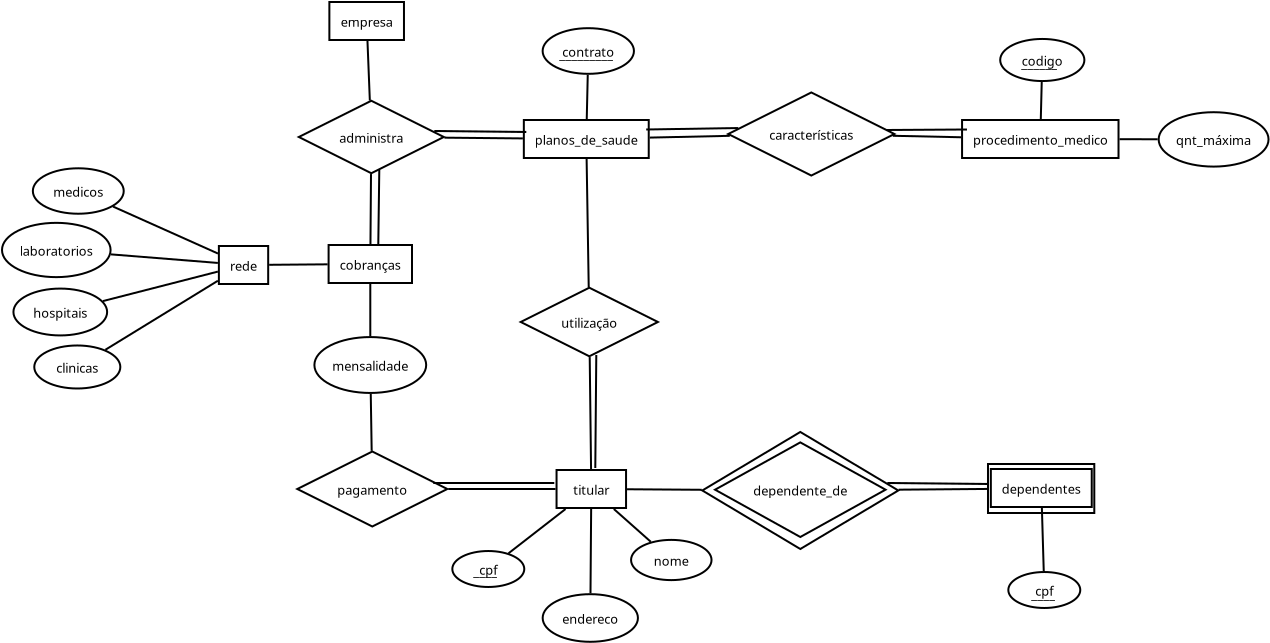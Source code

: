 <?xml version="1.0" encoding="UTF-8"?>
<dia:diagram xmlns:dia="http://www.lysator.liu.se/~alla/dia/">
  <dia:layer name="Segundo Plano" visible="true" active="true">
    <dia:object type="Flowchart - Box" version="0" id="O0">
      <dia:attribute name="obj_pos">
        <dia:point val="51.934,8.9"/>
      </dia:attribute>
      <dia:attribute name="obj_bb">
        <dia:rectangle val="51.884,8.85;59.316,10.85"/>
      </dia:attribute>
      <dia:attribute name="elem_corner">
        <dia:point val="51.934,8.9"/>
      </dia:attribute>
      <dia:attribute name="elem_width">
        <dia:real val="7.332"/>
      </dia:attribute>
      <dia:attribute name="elem_height">
        <dia:real val="1.9"/>
      </dia:attribute>
      <dia:attribute name="show_background">
        <dia:boolean val="true"/>
      </dia:attribute>
      <dia:attribute name="padding">
        <dia:real val="0.5"/>
      </dia:attribute>
      <dia:attribute name="text">
        <dia:composite type="text">
          <dia:attribute name="string">
            <dia:string>#procedimento_medico#</dia:string>
          </dia:attribute>
          <dia:attribute name="font">
            <dia:font family="sans" style="0" name="Helvetica"/>
          </dia:attribute>
          <dia:attribute name="height">
            <dia:real val="0.8"/>
          </dia:attribute>
          <dia:attribute name="pos">
            <dia:point val="55.6,10.09"/>
          </dia:attribute>
          <dia:attribute name="color">
            <dia:color val="#000000"/>
          </dia:attribute>
          <dia:attribute name="alignment">
            <dia:enum val="1"/>
          </dia:attribute>
        </dia:composite>
      </dia:attribute>
    </dia:object>
    <dia:object type="Standard - Line" version="0" id="O1">
      <dia:attribute name="obj_pos">
        <dia:point val="55.625,8.85"/>
      </dia:attribute>
      <dia:attribute name="obj_bb">
        <dia:rectangle val="55.574,6.922;55.724,8.902"/>
      </dia:attribute>
      <dia:attribute name="conn_endpoints">
        <dia:point val="55.625,8.85"/>
        <dia:point val="55.673,6.973"/>
      </dia:attribute>
      <dia:attribute name="numcp">
        <dia:int val="1"/>
      </dia:attribute>
      <dia:connections>
        <dia:connection handle="0" to="O0" connection="16"/>
        <dia:connection handle="1" to="O45" connection="16"/>
      </dia:connections>
    </dia:object>
    <dia:object type="Flowchart - Box" version="0" id="O2">
      <dia:attribute name="obj_pos">
        <dia:point val="20.16,3"/>
      </dia:attribute>
      <dia:attribute name="obj_bb">
        <dia:rectangle val="20.11,2.95;23.727,4.95"/>
      </dia:attribute>
      <dia:attribute name="elem_corner">
        <dia:point val="20.16,3"/>
      </dia:attribute>
      <dia:attribute name="elem_width">
        <dia:real val="3.518"/>
      </dia:attribute>
      <dia:attribute name="elem_height">
        <dia:real val="1.9"/>
      </dia:attribute>
      <dia:attribute name="show_background">
        <dia:boolean val="true"/>
      </dia:attribute>
      <dia:attribute name="padding">
        <dia:real val="0.5"/>
      </dia:attribute>
      <dia:attribute name="text">
        <dia:composite type="text">
          <dia:attribute name="string">
            <dia:string>#empresa#</dia:string>
          </dia:attribute>
          <dia:attribute name="font">
            <dia:font family="sans" style="0" name="Helvetica"/>
          </dia:attribute>
          <dia:attribute name="height">
            <dia:real val="0.8"/>
          </dia:attribute>
          <dia:attribute name="pos">
            <dia:point val="21.919,4.19"/>
          </dia:attribute>
          <dia:attribute name="color">
            <dia:color val="#000000"/>
          </dia:attribute>
          <dia:attribute name="alignment">
            <dia:enum val="1"/>
          </dia:attribute>
        </dia:composite>
      </dia:attribute>
    </dia:object>
    <dia:object type="Flowchart - Box" version="0" id="O3">
      <dia:attribute name="obj_pos">
        <dia:point val="14.582,15.2"/>
      </dia:attribute>
      <dia:attribute name="obj_bb">
        <dia:rectangle val="14.533,15.15;16.992,17.15"/>
      </dia:attribute>
      <dia:attribute name="elem_corner">
        <dia:point val="14.582,15.2"/>
      </dia:attribute>
      <dia:attribute name="elem_width">
        <dia:real val="2.36"/>
      </dia:attribute>
      <dia:attribute name="elem_height">
        <dia:real val="1.9"/>
      </dia:attribute>
      <dia:attribute name="show_background">
        <dia:boolean val="true"/>
      </dia:attribute>
      <dia:attribute name="padding">
        <dia:real val="0.5"/>
      </dia:attribute>
      <dia:attribute name="text">
        <dia:composite type="text">
          <dia:attribute name="string">
            <dia:string>#rede#</dia:string>
          </dia:attribute>
          <dia:attribute name="font">
            <dia:font family="sans" style="0" name="Helvetica"/>
          </dia:attribute>
          <dia:attribute name="height">
            <dia:real val="0.8"/>
          </dia:attribute>
          <dia:attribute name="pos">
            <dia:point val="15.762,16.39"/>
          </dia:attribute>
          <dia:attribute name="color">
            <dia:color val="#000000"/>
          </dia:attribute>
          <dia:attribute name="alignment">
            <dia:enum val="1"/>
          </dia:attribute>
        </dia:composite>
      </dia:attribute>
    </dia:object>
    <dia:object type="Standard - Line" version="0" id="O4">
      <dia:attribute name="obj_pos">
        <dia:point val="14.532,16.051"/>
      </dia:attribute>
      <dia:attribute name="obj_bb">
        <dia:rectangle val="8.941,15.554;14.586,16.105"/>
      </dia:attribute>
      <dia:attribute name="conn_endpoints">
        <dia:point val="14.532,16.051"/>
        <dia:point val="8.995,15.608"/>
      </dia:attribute>
      <dia:attribute name="numcp">
        <dia:int val="1"/>
      </dia:attribute>
      <dia:connections>
        <dia:connection handle="0" to="O3" connection="16"/>
        <dia:connection handle="1" to="O43" connection="16"/>
      </dia:connections>
    </dia:object>
    <dia:object type="Standard - Line" version="0" id="O5">
      <dia:attribute name="obj_pos">
        <dia:point val="14.534,16.465"/>
      </dia:attribute>
      <dia:attribute name="obj_bb">
        <dia:rectangle val="8.595,16.404;14.595,18.034"/>
      </dia:attribute>
      <dia:attribute name="conn_endpoints">
        <dia:point val="14.534,16.465"/>
        <dia:point val="8.656,17.973"/>
      </dia:attribute>
      <dia:attribute name="numcp">
        <dia:int val="1"/>
      </dia:attribute>
      <dia:connections>
        <dia:connection handle="0" to="O3" connection="16"/>
        <dia:connection handle="1" to="O41" connection="16"/>
      </dia:connections>
    </dia:object>
    <dia:object type="Standard - Line" version="0" id="O6">
      <dia:attribute name="obj_pos">
        <dia:point val="14.532,16.905"/>
      </dia:attribute>
      <dia:attribute name="obj_bb">
        <dia:rectangle val="8.747,16.836;14.601,20.481"/>
      </dia:attribute>
      <dia:attribute name="conn_endpoints">
        <dia:point val="14.532,16.905"/>
        <dia:point val="8.816,20.412"/>
      </dia:attribute>
      <dia:attribute name="numcp">
        <dia:int val="1"/>
      </dia:attribute>
      <dia:connections>
        <dia:connection handle="0" to="O3" connection="16"/>
        <dia:connection handle="1" to="O44" connection="16"/>
      </dia:connections>
    </dia:object>
    <dia:object type="Standard - Line" version="0" id="O7">
      <dia:attribute name="obj_pos">
        <dia:point val="14.534,15.6"/>
      </dia:attribute>
      <dia:attribute name="obj_bb">
        <dia:rectangle val="9.114,13.136;14.6,15.666"/>
      </dia:attribute>
      <dia:attribute name="conn_endpoints">
        <dia:point val="14.534,15.6"/>
        <dia:point val="9.18,13.203"/>
      </dia:attribute>
      <dia:attribute name="numcp">
        <dia:int val="1"/>
      </dia:attribute>
      <dia:connections>
        <dia:connection handle="0" to="O3" connection="16"/>
        <dia:connection handle="1" to="O42" connection="16"/>
      </dia:connections>
    </dia:object>
    <dia:object type="Flowchart - Box" version="0" id="O8">
      <dia:attribute name="obj_pos">
        <dia:point val="31.413,26.4"/>
      </dia:attribute>
      <dia:attribute name="obj_bb">
        <dia:rectangle val="31.363,26.35;34.938,28.35"/>
      </dia:attribute>
      <dia:attribute name="elem_corner">
        <dia:point val="31.413,26.4"/>
      </dia:attribute>
      <dia:attribute name="elem_width">
        <dia:real val="3.475"/>
      </dia:attribute>
      <dia:attribute name="elem_height">
        <dia:real val="1.9"/>
      </dia:attribute>
      <dia:attribute name="show_background">
        <dia:boolean val="true"/>
      </dia:attribute>
      <dia:attribute name="padding">
        <dia:real val="0.5"/>
      </dia:attribute>
      <dia:attribute name="text">
        <dia:composite type="text">
          <dia:attribute name="string">
            <dia:string>#titular#</dia:string>
          </dia:attribute>
          <dia:attribute name="font">
            <dia:font family="sans" style="0" name="Helvetica"/>
          </dia:attribute>
          <dia:attribute name="height">
            <dia:real val="0.8"/>
          </dia:attribute>
          <dia:attribute name="pos">
            <dia:point val="33.15,27.59"/>
          </dia:attribute>
          <dia:attribute name="color">
            <dia:color val="#000000"/>
          </dia:attribute>
          <dia:attribute name="alignment">
            <dia:enum val="1"/>
          </dia:attribute>
        </dia:composite>
      </dia:attribute>
    </dia:object>
    <dia:object type="Flowchart - Diamond" version="0" id="O9">
      <dia:attribute name="obj_pos">
        <dia:point val="18.667,8.008"/>
      </dia:attribute>
      <dia:attribute name="obj_bb">
        <dia:rectangle val="18.617,7.958;25.683,11.542"/>
      </dia:attribute>
      <dia:attribute name="elem_corner">
        <dia:point val="18.667,8.008"/>
      </dia:attribute>
      <dia:attribute name="elem_width">
        <dia:real val="6.966"/>
      </dia:attribute>
      <dia:attribute name="elem_height">
        <dia:real val="3.483"/>
      </dia:attribute>
      <dia:attribute name="show_background">
        <dia:boolean val="true"/>
      </dia:attribute>
      <dia:attribute name="padding">
        <dia:real val="0.354"/>
      </dia:attribute>
      <dia:attribute name="text">
        <dia:composite type="text">
          <dia:attribute name="string">
            <dia:string>#administra#</dia:string>
          </dia:attribute>
          <dia:attribute name="font">
            <dia:font family="sans" style="0" name="Helvetica"/>
          </dia:attribute>
          <dia:attribute name="height">
            <dia:real val="0.8"/>
          </dia:attribute>
          <dia:attribute name="pos">
            <dia:point val="22.15,9.99"/>
          </dia:attribute>
          <dia:attribute name="color">
            <dia:color val="#000000"/>
          </dia:attribute>
          <dia:attribute name="alignment">
            <dia:enum val="1"/>
          </dia:attribute>
        </dia:composite>
      </dia:attribute>
    </dia:object>
    <dia:object type="Flowchart - Box" version="0" id="O10">
      <dia:attribute name="obj_pos">
        <dia:point val="29.905,8.9"/>
      </dia:attribute>
      <dia:attribute name="obj_bb">
        <dia:rectangle val="29.855,8.85;35.945,10.85"/>
      </dia:attribute>
      <dia:attribute name="elem_corner">
        <dia:point val="29.905,8.9"/>
      </dia:attribute>
      <dia:attribute name="elem_width">
        <dia:real val="5.99"/>
      </dia:attribute>
      <dia:attribute name="elem_height">
        <dia:real val="1.9"/>
      </dia:attribute>
      <dia:attribute name="show_background">
        <dia:boolean val="true"/>
      </dia:attribute>
      <dia:attribute name="padding">
        <dia:real val="0.5"/>
      </dia:attribute>
      <dia:attribute name="text">
        <dia:composite type="text">
          <dia:attribute name="string">
            <dia:string>#planos_de_saude#</dia:string>
          </dia:attribute>
          <dia:attribute name="font">
            <dia:font family="sans" style="0" name="Helvetica"/>
          </dia:attribute>
          <dia:attribute name="height">
            <dia:real val="0.8"/>
          </dia:attribute>
          <dia:attribute name="pos">
            <dia:point val="32.9,10.09"/>
          </dia:attribute>
          <dia:attribute name="color">
            <dia:color val="#000000"/>
          </dia:attribute>
          <dia:attribute name="alignment">
            <dia:enum val="1"/>
          </dia:attribute>
        </dia:composite>
      </dia:attribute>
    </dia:object>
    <dia:object type="Standard - Line" version="0" id="O11">
      <dia:attribute name="obj_pos">
        <dia:point val="21.959,4.95"/>
      </dia:attribute>
      <dia:attribute name="obj_bb">
        <dia:rectangle val="21.907,4.898;22.132,8.045"/>
      </dia:attribute>
      <dia:attribute name="conn_endpoints">
        <dia:point val="21.959,4.95"/>
        <dia:point val="22.08,7.993"/>
      </dia:attribute>
      <dia:attribute name="numcp">
        <dia:int val="1"/>
      </dia:attribute>
      <dia:connections>
        <dia:connection handle="0" to="O2" connection="16"/>
        <dia:connection handle="1" to="O9" connection="16"/>
      </dia:connections>
    </dia:object>
    <dia:object type="Standard - Line" version="0" id="O12">
      <dia:attribute name="obj_pos">
        <dia:point val="25.668,9.783"/>
      </dia:attribute>
      <dia:attribute name="obj_bb">
        <dia:rectangle val="25.618,9.732;29.905,9.872"/>
      </dia:attribute>
      <dia:attribute name="conn_endpoints">
        <dia:point val="25.668,9.783"/>
        <dia:point val="29.855,9.822"/>
      </dia:attribute>
      <dia:attribute name="numcp">
        <dia:int val="1"/>
      </dia:attribute>
      <dia:connections>
        <dia:connection handle="0" to="O9" connection="16"/>
        <dia:connection handle="1" to="O10" connection="16"/>
      </dia:connections>
    </dia:object>
    <dia:object type="Standard - Line" version="0" id="O13">
      <dia:attribute name="obj_pos">
        <dia:point val="32.915,10.779"/>
      </dia:attribute>
      <dia:attribute name="obj_bb">
        <dia:rectangle val="32.864,10.729;33.073,17.356"/>
      </dia:attribute>
      <dia:attribute name="conn_endpoints">
        <dia:point val="32.915,10.779"/>
        <dia:point val="33.022,17.306"/>
      </dia:attribute>
      <dia:attribute name="numcp">
        <dia:int val="1"/>
      </dia:attribute>
      <dia:connections>
        <dia:connection handle="0" to="O10" connection="16"/>
        <dia:connection handle="1" to="O28" connection="16"/>
      </dia:connections>
    </dia:object>
    <dia:object type="Standard - Line" version="0" id="O14">
      <dia:attribute name="obj_pos">
        <dia:point val="33.07,20.699"/>
      </dia:attribute>
      <dia:attribute name="obj_bb">
        <dia:rectangle val="33.02,20.648;33.189,26.401"/>
      </dia:attribute>
      <dia:attribute name="conn_endpoints">
        <dia:point val="33.07,20.699"/>
        <dia:point val="33.138,26.35"/>
      </dia:attribute>
      <dia:attribute name="numcp">
        <dia:int val="1"/>
      </dia:attribute>
      <dia:connections>
        <dia:connection handle="0" to="O28" connection="16"/>
        <dia:connection handle="1" to="O8" connection="16"/>
      </dia:connections>
    </dia:object>
    <dia:object type="Flowchart - Box" version="0" id="O15">
      <dia:attribute name="obj_pos">
        <dia:point val="52.985,26.1"/>
      </dia:attribute>
      <dia:attribute name="obj_bb">
        <dia:rectangle val="52.935,26.05;58.35,28.6"/>
      </dia:attribute>
      <dia:attribute name="elem_corner">
        <dia:point val="52.985,26.1"/>
      </dia:attribute>
      <dia:attribute name="elem_width">
        <dia:real val="5.315"/>
      </dia:attribute>
      <dia:attribute name="elem_height">
        <dia:real val="2.45"/>
      </dia:attribute>
      <dia:attribute name="show_background">
        <dia:boolean val="true"/>
      </dia:attribute>
      <dia:attribute name="padding">
        <dia:real val="0.5"/>
      </dia:attribute>
      <dia:attribute name="text">
        <dia:composite type="text">
          <dia:attribute name="string">
            <dia:string>##</dia:string>
          </dia:attribute>
          <dia:attribute name="font">
            <dia:font family="sans" style="0" name="Helvetica"/>
          </dia:attribute>
          <dia:attribute name="height">
            <dia:real val="0.8"/>
          </dia:attribute>
          <dia:attribute name="pos">
            <dia:point val="55.642,27.565"/>
          </dia:attribute>
          <dia:attribute name="color">
            <dia:color val="#000000"/>
          </dia:attribute>
          <dia:attribute name="alignment">
            <dia:enum val="1"/>
          </dia:attribute>
        </dia:composite>
      </dia:attribute>
    </dia:object>
    <dia:object type="Standard - Line" version="0" id="O16">
      <dia:attribute name="obj_pos">
        <dia:point val="34.937,27.363"/>
      </dia:attribute>
      <dia:attribute name="obj_bb">
        <dia:rectangle val="34.887,27.312;38.725,27.439"/>
      </dia:attribute>
      <dia:attribute name="conn_endpoints">
        <dia:point val="34.937,27.363"/>
        <dia:point val="38.675,27.389"/>
      </dia:attribute>
      <dia:attribute name="numcp">
        <dia:int val="1"/>
      </dia:attribute>
      <dia:connections>
        <dia:connection handle="0" to="O8" connection="16"/>
        <dia:connection handle="1" to="O38" connection="16"/>
      </dia:connections>
    </dia:object>
    <dia:object type="Standard - Line" version="0" id="O17">
      <dia:attribute name="obj_pos">
        <dia:point val="48.517,27.384"/>
      </dia:attribute>
      <dia:attribute name="obj_bb">
        <dia:rectangle val="48.466,27.297;52.987,27.434"/>
      </dia:attribute>
      <dia:attribute name="conn_endpoints">
        <dia:point val="48.517,27.384"/>
        <dia:point val="52.936,27.347"/>
      </dia:attribute>
      <dia:attribute name="numcp">
        <dia:int val="1"/>
      </dia:attribute>
      <dia:connections>
        <dia:connection handle="0" to="O38" connection="16"/>
        <dia:connection handle="1" to="O15" connection="16"/>
      </dia:connections>
    </dia:object>
    <dia:object type="Standard - Line" version="0" id="O18">
      <dia:attribute name="obj_pos">
        <dia:point val="61.564,9.864"/>
      </dia:attribute>
      <dia:attribute name="obj_bb">
        <dia:rectangle val="59.266,9.808;61.614,9.914"/>
      </dia:attribute>
      <dia:attribute name="conn_endpoints">
        <dia:point val="61.564,9.864"/>
        <dia:point val="59.316,9.859"/>
      </dia:attribute>
      <dia:attribute name="numcp">
        <dia:int val="1"/>
      </dia:attribute>
      <dia:connections>
        <dia:connection handle="0" to="O46" connection="16"/>
        <dia:connection handle="1" to="O0" connection="16"/>
      </dia:connections>
    </dia:object>
    <dia:object type="Standard - Text" version="1" id="O19">
      <dia:attribute name="obj_pos">
        <dia:point val="56.143,6.987"/>
      </dia:attribute>
      <dia:attribute name="obj_bb">
        <dia:rectangle val="56.143,6.347;56.143,7.119"/>
      </dia:attribute>
      <dia:attribute name="text">
        <dia:composite type="text">
          <dia:attribute name="string">
            <dia:string>##</dia:string>
          </dia:attribute>
          <dia:attribute name="font">
            <dia:font family="sans" style="0" name="Helvetica"/>
          </dia:attribute>
          <dia:attribute name="height">
            <dia:real val="0.8"/>
          </dia:attribute>
          <dia:attribute name="pos">
            <dia:point val="56.143,6.987"/>
          </dia:attribute>
          <dia:attribute name="color">
            <dia:color val="#000000"/>
          </dia:attribute>
          <dia:attribute name="alignment">
            <dia:enum val="0"/>
          </dia:attribute>
        </dia:composite>
      </dia:attribute>
      <dia:attribute name="valign">
        <dia:enum val="3"/>
      </dia:attribute>
    </dia:object>
    <dia:object type="Standard - Text" version="1" id="O20">
      <dia:attribute name="obj_pos">
        <dia:point val="56.143,6.987"/>
      </dia:attribute>
      <dia:attribute name="obj_bb">
        <dia:rectangle val="56.143,6.347;56.143,7.119"/>
      </dia:attribute>
      <dia:attribute name="text">
        <dia:composite type="text">
          <dia:attribute name="string">
            <dia:string>##</dia:string>
          </dia:attribute>
          <dia:attribute name="font">
            <dia:font family="sans" style="0" name="Helvetica"/>
          </dia:attribute>
          <dia:attribute name="height">
            <dia:real val="0.8"/>
          </dia:attribute>
          <dia:attribute name="pos">
            <dia:point val="56.143,6.987"/>
          </dia:attribute>
          <dia:attribute name="color">
            <dia:color val="#000000"/>
          </dia:attribute>
          <dia:attribute name="alignment">
            <dia:enum val="0"/>
          </dia:attribute>
        </dia:composite>
      </dia:attribute>
      <dia:attribute name="valign">
        <dia:enum val="3"/>
      </dia:attribute>
    </dia:object>
    <dia:object type="Standard - Text" version="1" id="O21">
      <dia:attribute name="obj_pos">
        <dia:point val="56.143,6.987"/>
      </dia:attribute>
      <dia:attribute name="obj_bb">
        <dia:rectangle val="56.143,6.347;56.143,7.119"/>
      </dia:attribute>
      <dia:attribute name="text">
        <dia:composite type="text">
          <dia:attribute name="string">
            <dia:string>##</dia:string>
          </dia:attribute>
          <dia:attribute name="font">
            <dia:font family="sans" style="0" name="Helvetica"/>
          </dia:attribute>
          <dia:attribute name="height">
            <dia:real val="0.8"/>
          </dia:attribute>
          <dia:attribute name="pos">
            <dia:point val="56.143,6.987"/>
          </dia:attribute>
          <dia:attribute name="color">
            <dia:color val="#000000"/>
          </dia:attribute>
          <dia:attribute name="alignment">
            <dia:enum val="0"/>
          </dia:attribute>
        </dia:composite>
      </dia:attribute>
      <dia:attribute name="valign">
        <dia:enum val="3"/>
      </dia:attribute>
    </dia:object>
    <dia:object type="Standard - Text" version="1" id="O22">
      <dia:attribute name="obj_pos">
        <dia:point val="56.143,6.987"/>
      </dia:attribute>
      <dia:attribute name="obj_bb">
        <dia:rectangle val="56.143,6.347;56.143,7.119"/>
      </dia:attribute>
      <dia:attribute name="text">
        <dia:composite type="text">
          <dia:attribute name="string">
            <dia:string>##</dia:string>
          </dia:attribute>
          <dia:attribute name="font">
            <dia:font family="sans" style="0" name="Helvetica"/>
          </dia:attribute>
          <dia:attribute name="height">
            <dia:real val="0.8"/>
          </dia:attribute>
          <dia:attribute name="pos">
            <dia:point val="56.143,6.987"/>
          </dia:attribute>
          <dia:attribute name="color">
            <dia:color val="#000000"/>
          </dia:attribute>
          <dia:attribute name="alignment">
            <dia:enum val="0"/>
          </dia:attribute>
        </dia:composite>
      </dia:attribute>
      <dia:attribute name="valign">
        <dia:enum val="3"/>
      </dia:attribute>
    </dia:object>
    <dia:object type="Standard - Text" version="1" id="O23">
      <dia:attribute name="obj_pos">
        <dia:point val="43.7,27.35"/>
      </dia:attribute>
      <dia:attribute name="obj_bb">
        <dia:rectangle val="43.7,26.71;43.7,27.483"/>
      </dia:attribute>
      <dia:attribute name="text">
        <dia:composite type="text">
          <dia:attribute name="string">
            <dia:string>##</dia:string>
          </dia:attribute>
          <dia:attribute name="font">
            <dia:font family="sans" style="0" name="Helvetica"/>
          </dia:attribute>
          <dia:attribute name="height">
            <dia:real val="0.8"/>
          </dia:attribute>
          <dia:attribute name="pos">
            <dia:point val="43.7,27.35"/>
          </dia:attribute>
          <dia:attribute name="color">
            <dia:color val="#000000"/>
          </dia:attribute>
          <dia:attribute name="alignment">
            <dia:enum val="0"/>
          </dia:attribute>
        </dia:composite>
      </dia:attribute>
      <dia:attribute name="valign">
        <dia:enum val="3"/>
      </dia:attribute>
    </dia:object>
    <dia:object type="Standard - Text" version="1" id="O24">
      <dia:attribute name="obj_pos">
        <dia:point val="56.143,6.987"/>
      </dia:attribute>
      <dia:attribute name="obj_bb">
        <dia:rectangle val="56.143,6.347;56.143,7.119"/>
      </dia:attribute>
      <dia:attribute name="text">
        <dia:composite type="text">
          <dia:attribute name="string">
            <dia:string>##</dia:string>
          </dia:attribute>
          <dia:attribute name="font">
            <dia:font family="sans" style="0" name="Helvetica"/>
          </dia:attribute>
          <dia:attribute name="height">
            <dia:real val="0.8"/>
          </dia:attribute>
          <dia:attribute name="pos">
            <dia:point val="56.143,6.987"/>
          </dia:attribute>
          <dia:attribute name="color">
            <dia:color val="#000000"/>
          </dia:attribute>
          <dia:attribute name="alignment">
            <dia:enum val="0"/>
          </dia:attribute>
        </dia:composite>
      </dia:attribute>
      <dia:attribute name="valign">
        <dia:enum val="3"/>
      </dia:attribute>
    </dia:object>
    <dia:object type="Flowchart - Ellipse" version="0" id="O25">
      <dia:attribute name="obj_pos">
        <dia:point val="30.758,4.329"/>
      </dia:attribute>
      <dia:attribute name="obj_bb">
        <dia:rectangle val="30.708,4.279;35.292,6.621"/>
      </dia:attribute>
      <dia:attribute name="elem_corner">
        <dia:point val="30.758,4.329"/>
      </dia:attribute>
      <dia:attribute name="elem_width">
        <dia:real val="4.484"/>
      </dia:attribute>
      <dia:attribute name="elem_height">
        <dia:real val="2.242"/>
      </dia:attribute>
      <dia:attribute name="show_background">
        <dia:boolean val="true"/>
      </dia:attribute>
      <dia:attribute name="padding">
        <dia:real val="0.354"/>
      </dia:attribute>
      <dia:attribute name="text">
        <dia:composite type="text">
          <dia:attribute name="string">
            <dia:string>#contrato#</dia:string>
          </dia:attribute>
          <dia:attribute name="font">
            <dia:font family="sans" style="0" name="Helvetica"/>
          </dia:attribute>
          <dia:attribute name="height">
            <dia:real val="0.8"/>
          </dia:attribute>
          <dia:attribute name="pos">
            <dia:point val="33,5.69"/>
          </dia:attribute>
          <dia:attribute name="color">
            <dia:color val="#000000"/>
          </dia:attribute>
          <dia:attribute name="alignment">
            <dia:enum val="1"/>
          </dia:attribute>
        </dia:composite>
      </dia:attribute>
    </dia:object>
    <dia:object type="Standard - Text" version="1" id="O26">
      <dia:attribute name="obj_pos">
        <dia:point val="33,5.45"/>
      </dia:attribute>
      <dia:attribute name="obj_bb">
        <dia:rectangle val="33,4.81;33,5.582"/>
      </dia:attribute>
      <dia:attribute name="text">
        <dia:composite type="text">
          <dia:attribute name="string">
            <dia:string>##</dia:string>
          </dia:attribute>
          <dia:attribute name="font">
            <dia:font family="sans" style="0" name="Helvetica"/>
          </dia:attribute>
          <dia:attribute name="height">
            <dia:real val="0.8"/>
          </dia:attribute>
          <dia:attribute name="pos">
            <dia:point val="33,5.45"/>
          </dia:attribute>
          <dia:attribute name="color">
            <dia:color val="#000000"/>
          </dia:attribute>
          <dia:attribute name="alignment">
            <dia:enum val="0"/>
          </dia:attribute>
        </dia:composite>
      </dia:attribute>
      <dia:attribute name="valign">
        <dia:enum val="3"/>
      </dia:attribute>
      <dia:connections>
        <dia:connection handle="0" to="O25" connection="16"/>
      </dia:connections>
    </dia:object>
    <dia:object type="Standard - Line" version="0" id="O27">
      <dia:attribute name="obj_pos">
        <dia:point val="32.923,8.85"/>
      </dia:attribute>
      <dia:attribute name="obj_bb">
        <dia:rectangle val="32.872,6.57;33.025,8.902"/>
      </dia:attribute>
      <dia:attribute name="conn_endpoints">
        <dia:point val="32.923,8.85"/>
        <dia:point val="32.973,6.621"/>
      </dia:attribute>
      <dia:attribute name="numcp">
        <dia:int val="1"/>
      </dia:attribute>
      <dia:connections>
        <dia:connection handle="0" to="O10" connection="16"/>
        <dia:connection handle="1" to="O25" connection="16"/>
      </dia:connections>
    </dia:object>
    <dia:object type="Flowchart - Diamond" version="0" id="O28">
      <dia:attribute name="obj_pos">
        <dia:point val="29.733,17.341"/>
      </dia:attribute>
      <dia:attribute name="obj_bb">
        <dia:rectangle val="29.683,17.291;36.417,20.709"/>
      </dia:attribute>
      <dia:attribute name="elem_corner">
        <dia:point val="29.733,17.341"/>
      </dia:attribute>
      <dia:attribute name="elem_width">
        <dia:real val="6.634"/>
      </dia:attribute>
      <dia:attribute name="elem_height">
        <dia:real val="3.317"/>
      </dia:attribute>
      <dia:attribute name="show_background">
        <dia:boolean val="true"/>
      </dia:attribute>
      <dia:attribute name="padding">
        <dia:real val="0.354"/>
      </dia:attribute>
      <dia:attribute name="text">
        <dia:composite type="text">
          <dia:attribute name="string">
            <dia:string>#utilização#</dia:string>
          </dia:attribute>
          <dia:attribute name="font">
            <dia:font family="sans" style="0" name="Helvetica"/>
          </dia:attribute>
          <dia:attribute name="height">
            <dia:real val="0.8"/>
          </dia:attribute>
          <dia:attribute name="pos">
            <dia:point val="33.05,19.24"/>
          </dia:attribute>
          <dia:attribute name="color">
            <dia:color val="#000000"/>
          </dia:attribute>
          <dia:attribute name="alignment">
            <dia:enum val="1"/>
          </dia:attribute>
        </dia:composite>
      </dia:attribute>
    </dia:object>
    <dia:object type="Flowchart - Box" version="0" id="O29">
      <dia:attribute name="obj_pos">
        <dia:point val="20.133,15.15"/>
      </dia:attribute>
      <dia:attribute name="obj_bb">
        <dia:rectangle val="20.082,15.1;24.117,17.1"/>
      </dia:attribute>
      <dia:attribute name="elem_corner">
        <dia:point val="20.133,15.15"/>
      </dia:attribute>
      <dia:attribute name="elem_width">
        <dia:real val="3.935"/>
      </dia:attribute>
      <dia:attribute name="elem_height">
        <dia:real val="1.9"/>
      </dia:attribute>
      <dia:attribute name="show_background">
        <dia:boolean val="true"/>
      </dia:attribute>
      <dia:attribute name="padding">
        <dia:real val="0.5"/>
      </dia:attribute>
      <dia:attribute name="text">
        <dia:composite type="text">
          <dia:attribute name="string">
            <dia:string>#cobranças#</dia:string>
          </dia:attribute>
          <dia:attribute name="font">
            <dia:font family="sans" style="0" name="Helvetica"/>
          </dia:attribute>
          <dia:attribute name="height">
            <dia:real val="0.8"/>
          </dia:attribute>
          <dia:attribute name="pos">
            <dia:point val="22.1,16.34"/>
          </dia:attribute>
          <dia:attribute name="color">
            <dia:color val="#000000"/>
          </dia:attribute>
          <dia:attribute name="alignment">
            <dia:enum val="1"/>
          </dia:attribute>
        </dia:composite>
      </dia:attribute>
    </dia:object>
    <dia:object type="Flowchart - Ellipse" version="0" id="O30">
      <dia:attribute name="obj_pos">
        <dia:point val="19.439,19.82"/>
      </dia:attribute>
      <dia:attribute name="obj_bb">
        <dia:rectangle val="19.389,19.77;24.811,22.53"/>
      </dia:attribute>
      <dia:attribute name="elem_corner">
        <dia:point val="19.439,19.82"/>
      </dia:attribute>
      <dia:attribute name="elem_width">
        <dia:real val="5.322"/>
      </dia:attribute>
      <dia:attribute name="elem_height">
        <dia:real val="2.661"/>
      </dia:attribute>
      <dia:attribute name="show_background">
        <dia:boolean val="true"/>
      </dia:attribute>
      <dia:attribute name="padding">
        <dia:real val="0.354"/>
      </dia:attribute>
      <dia:attribute name="text">
        <dia:composite type="text">
          <dia:attribute name="string">
            <dia:string>#mensalidade#</dia:string>
          </dia:attribute>
          <dia:attribute name="font">
            <dia:font family="sans" style="0" name="Helvetica"/>
          </dia:attribute>
          <dia:attribute name="height">
            <dia:real val="0.8"/>
          </dia:attribute>
          <dia:attribute name="pos">
            <dia:point val="22.1,21.39"/>
          </dia:attribute>
          <dia:attribute name="color">
            <dia:color val="#000000"/>
          </dia:attribute>
          <dia:attribute name="alignment">
            <dia:enum val="1"/>
          </dia:attribute>
        </dia:composite>
      </dia:attribute>
    </dia:object>
    <dia:object type="Standard - Line" version="0" id="O31">
      <dia:attribute name="obj_pos">
        <dia:point val="22.1,17.1"/>
      </dia:attribute>
      <dia:attribute name="obj_bb">
        <dia:rectangle val="22.05,17.05;22.15,19.839"/>
      </dia:attribute>
      <dia:attribute name="conn_endpoints">
        <dia:point val="22.1,17.1"/>
        <dia:point val="22.1,19.789"/>
      </dia:attribute>
      <dia:attribute name="numcp">
        <dia:int val="1"/>
      </dia:attribute>
      <dia:connections>
        <dia:connection handle="0" to="O29" connection="16"/>
        <dia:connection handle="1" to="O30" connection="16"/>
      </dia:connections>
    </dia:object>
    <dia:object type="Standard - Line" version="0" id="O32">
      <dia:attribute name="obj_pos">
        <dia:point val="22.136,11.535"/>
      </dia:attribute>
      <dia:attribute name="obj_bb">
        <dia:rectangle val="22.058,11.484;22.186,15.15"/>
      </dia:attribute>
      <dia:attribute name="conn_endpoints">
        <dia:point val="22.136,11.535"/>
        <dia:point val="22.108,15.1"/>
      </dia:attribute>
      <dia:attribute name="numcp">
        <dia:int val="1"/>
      </dia:attribute>
      <dia:connections>
        <dia:connection handle="0" to="O9" connection="16"/>
        <dia:connection handle="1" to="O29" connection="16"/>
      </dia:connections>
    </dia:object>
    <dia:object type="Flowchart - Diamond" version="0" id="O33">
      <dia:attribute name="obj_pos">
        <dia:point val="18.602,25.551"/>
      </dia:attribute>
      <dia:attribute name="obj_bb">
        <dia:rectangle val="18.552,25.501;25.848,29.199"/>
      </dia:attribute>
      <dia:attribute name="elem_corner">
        <dia:point val="18.602,25.551"/>
      </dia:attribute>
      <dia:attribute name="elem_width">
        <dia:real val="7.196"/>
      </dia:attribute>
      <dia:attribute name="elem_height">
        <dia:real val="3.598"/>
      </dia:attribute>
      <dia:attribute name="show_background">
        <dia:boolean val="true"/>
      </dia:attribute>
      <dia:attribute name="padding">
        <dia:real val="0.354"/>
      </dia:attribute>
      <dia:attribute name="text">
        <dia:composite type="text">
          <dia:attribute name="string">
            <dia:string>#pagamento#</dia:string>
          </dia:attribute>
          <dia:attribute name="font">
            <dia:font family="sans" style="0" name="Helvetica"/>
          </dia:attribute>
          <dia:attribute name="height">
            <dia:real val="0.8"/>
          </dia:attribute>
          <dia:attribute name="pos">
            <dia:point val="22.2,27.59"/>
          </dia:attribute>
          <dia:attribute name="color">
            <dia:color val="#000000"/>
          </dia:attribute>
          <dia:attribute name="alignment">
            <dia:enum val="1"/>
          </dia:attribute>
        </dia:composite>
      </dia:attribute>
    </dia:object>
    <dia:object type="Standard - Line" version="0" id="O34">
      <dia:attribute name="obj_pos">
        <dia:point val="22.122,22.518"/>
      </dia:attribute>
      <dia:attribute name="obj_bb">
        <dia:rectangle val="22.071,22.468;22.221,25.569"/>
      </dia:attribute>
      <dia:attribute name="conn_endpoints">
        <dia:point val="22.122,22.518"/>
        <dia:point val="22.171,25.518"/>
      </dia:attribute>
      <dia:attribute name="numcp">
        <dia:int val="1"/>
      </dia:attribute>
      <dia:connections>
        <dia:connection handle="0" to="O30" connection="16"/>
        <dia:connection handle="1" to="O33" connection="16"/>
      </dia:connections>
    </dia:object>
    <dia:object type="Standard - Line" version="0" id="O35">
      <dia:attribute name="obj_pos">
        <dia:point val="25.848,27.35"/>
      </dia:attribute>
      <dia:attribute name="obj_bb">
        <dia:rectangle val="25.798,27.3;31.413,27.4"/>
      </dia:attribute>
      <dia:attribute name="conn_endpoints">
        <dia:point val="25.848,27.35"/>
        <dia:point val="31.363,27.35"/>
      </dia:attribute>
      <dia:attribute name="numcp">
        <dia:int val="1"/>
      </dia:attribute>
      <dia:connections>
        <dia:connection handle="0" to="O33" connection="16"/>
        <dia:connection handle="1" to="O8" connection="16"/>
      </dia:connections>
    </dia:object>
    <dia:object type="Standard - Line" version="0" id="O36">
      <dia:attribute name="obj_pos">
        <dia:point val="20.089,16.116"/>
      </dia:attribute>
      <dia:attribute name="obj_bb">
        <dia:rectangle val="16.941,16.066;20.139,16.191"/>
      </dia:attribute>
      <dia:attribute name="conn_endpoints">
        <dia:point val="20.089,16.116"/>
        <dia:point val="16.992,16.14"/>
      </dia:attribute>
      <dia:attribute name="numcp">
        <dia:int val="1"/>
      </dia:attribute>
      <dia:connections>
        <dia:connection handle="0" to="O29" connection="16"/>
        <dia:connection handle="1" to="O3" connection="16"/>
      </dia:connections>
    </dia:object>
    <dia:object type="Flowchart - Diamond" version="0" id="O37">
      <dia:attribute name="obj_pos">
        <dia:point val="40.148,7.599"/>
      </dia:attribute>
      <dia:attribute name="obj_bb">
        <dia:rectangle val="40.098,7.549;48.202,11.651"/>
      </dia:attribute>
      <dia:attribute name="elem_corner">
        <dia:point val="40.148,7.599"/>
      </dia:attribute>
      <dia:attribute name="elem_width">
        <dia:real val="8.004"/>
      </dia:attribute>
      <dia:attribute name="elem_height">
        <dia:real val="4.002"/>
      </dia:attribute>
      <dia:attribute name="show_background">
        <dia:boolean val="true"/>
      </dia:attribute>
      <dia:attribute name="padding">
        <dia:real val="0.354"/>
      </dia:attribute>
      <dia:attribute name="text">
        <dia:composite type="text">
          <dia:attribute name="string">
            <dia:string>#características#</dia:string>
          </dia:attribute>
          <dia:attribute name="font">
            <dia:font family="sans" style="0" name="Helvetica"/>
          </dia:attribute>
          <dia:attribute name="height">
            <dia:real val="0.8"/>
          </dia:attribute>
          <dia:attribute name="pos">
            <dia:point val="44.15,9.84"/>
          </dia:attribute>
          <dia:attribute name="color">
            <dia:color val="#000000"/>
          </dia:attribute>
          <dia:attribute name="alignment">
            <dia:enum val="1"/>
          </dia:attribute>
        </dia:composite>
      </dia:attribute>
    </dia:object>
    <dia:object type="Flowchart - Diamond" version="0" id="O38">
      <dia:attribute name="obj_pos">
        <dia:point val="38.7,24.498"/>
      </dia:attribute>
      <dia:attribute name="obj_bb">
        <dia:rectangle val="38.65,24.448;48.55,30.4"/>
      </dia:attribute>
      <dia:attribute name="elem_corner">
        <dia:point val="38.7,24.498"/>
      </dia:attribute>
      <dia:attribute name="elem_width">
        <dia:real val="9.8"/>
      </dia:attribute>
      <dia:attribute name="elem_height">
        <dia:real val="5.852"/>
      </dia:attribute>
      <dia:attribute name="show_background">
        <dia:boolean val="true"/>
      </dia:attribute>
      <dia:attribute name="padding">
        <dia:real val="0.354"/>
      </dia:attribute>
      <dia:attribute name="text">
        <dia:composite type="text">
          <dia:attribute name="string">
            <dia:string>##</dia:string>
          </dia:attribute>
          <dia:attribute name="font">
            <dia:font family="sans" style="0" name="Helvetica"/>
          </dia:attribute>
          <dia:attribute name="height">
            <dia:real val="0.8"/>
          </dia:attribute>
          <dia:attribute name="pos">
            <dia:point val="43.6,27.664"/>
          </dia:attribute>
          <dia:attribute name="color">
            <dia:color val="#000000"/>
          </dia:attribute>
          <dia:attribute name="alignment">
            <dia:enum val="1"/>
          </dia:attribute>
        </dia:composite>
      </dia:attribute>
    </dia:object>
    <dia:object type="Flowchart - Diamond" version="0" id="O39">
      <dia:attribute name="obj_pos">
        <dia:point val="39.338,25.019"/>
      </dia:attribute>
      <dia:attribute name="obj_bb">
        <dia:rectangle val="39.288,24.969;47.912,29.8"/>
      </dia:attribute>
      <dia:attribute name="elem_corner">
        <dia:point val="39.338,25.019"/>
      </dia:attribute>
      <dia:attribute name="elem_width">
        <dia:real val="8.524"/>
      </dia:attribute>
      <dia:attribute name="elem_height">
        <dia:real val="4.731"/>
      </dia:attribute>
      <dia:attribute name="border_width">
        <dia:real val="0.1"/>
      </dia:attribute>
      <dia:attribute name="show_background">
        <dia:boolean val="true"/>
      </dia:attribute>
      <dia:attribute name="padding">
        <dia:real val="0.354"/>
      </dia:attribute>
      <dia:attribute name="text">
        <dia:composite type="text">
          <dia:attribute name="string">
            <dia:string>#dependente_de#</dia:string>
          </dia:attribute>
          <dia:attribute name="font">
            <dia:font family="sans" style="0" name="Helvetica"/>
          </dia:attribute>
          <dia:attribute name="height">
            <dia:real val="0.8"/>
          </dia:attribute>
          <dia:attribute name="pos">
            <dia:point val="43.6,27.625"/>
          </dia:attribute>
          <dia:attribute name="color">
            <dia:color val="#000000"/>
          </dia:attribute>
          <dia:attribute name="alignment">
            <dia:enum val="1"/>
          </dia:attribute>
        </dia:composite>
      </dia:attribute>
    </dia:object>
    <dia:object type="Flowchart - Box" version="0" id="O40">
      <dia:attribute name="obj_pos">
        <dia:point val="53.285,26.35"/>
      </dia:attribute>
      <dia:attribute name="obj_bb">
        <dia:rectangle val="53.235,26.3;58.065,28.3"/>
      </dia:attribute>
      <dia:attribute name="elem_corner">
        <dia:point val="53.285,26.35"/>
      </dia:attribute>
      <dia:attribute name="elem_width">
        <dia:real val="4.73"/>
      </dia:attribute>
      <dia:attribute name="elem_height">
        <dia:real val="1.9"/>
      </dia:attribute>
      <dia:attribute name="show_background">
        <dia:boolean val="true"/>
      </dia:attribute>
      <dia:attribute name="padding">
        <dia:real val="0.5"/>
      </dia:attribute>
      <dia:attribute name="text">
        <dia:composite type="text">
          <dia:attribute name="string">
            <dia:string>#dependentes#</dia:string>
          </dia:attribute>
          <dia:attribute name="font">
            <dia:font family="sans" style="0" name="Helvetica"/>
          </dia:attribute>
          <dia:attribute name="height">
            <dia:real val="0.8"/>
          </dia:attribute>
          <dia:attribute name="pos">
            <dia:point val="55.65,27.54"/>
          </dia:attribute>
          <dia:attribute name="color">
            <dia:color val="#000000"/>
          </dia:attribute>
          <dia:attribute name="alignment">
            <dia:enum val="1"/>
          </dia:attribute>
        </dia:composite>
      </dia:attribute>
    </dia:object>
    <dia:object type="Flowchart - Ellipse" version="0" id="O41">
      <dia:attribute name="obj_pos">
        <dia:point val="4.343,17.372"/>
      </dia:attribute>
      <dia:attribute name="obj_bb">
        <dia:rectangle val="4.293,17.322;8.907,19.678"/>
      </dia:attribute>
      <dia:attribute name="elem_corner">
        <dia:point val="4.343,17.372"/>
      </dia:attribute>
      <dia:attribute name="elem_width">
        <dia:real val="4.513"/>
      </dia:attribute>
      <dia:attribute name="elem_height">
        <dia:real val="2.257"/>
      </dia:attribute>
      <dia:attribute name="show_background">
        <dia:boolean val="true"/>
      </dia:attribute>
      <dia:attribute name="padding">
        <dia:real val="0.354"/>
      </dia:attribute>
      <dia:attribute name="text">
        <dia:composite type="text">
          <dia:attribute name="string">
            <dia:string>#hospitais#</dia:string>
          </dia:attribute>
          <dia:attribute name="font">
            <dia:font family="sans" style="0" name="Helvetica"/>
          </dia:attribute>
          <dia:attribute name="height">
            <dia:real val="0.8"/>
          </dia:attribute>
          <dia:attribute name="pos">
            <dia:point val="6.6,18.74"/>
          </dia:attribute>
          <dia:attribute name="color">
            <dia:color val="#000000"/>
          </dia:attribute>
          <dia:attribute name="alignment">
            <dia:enum val="1"/>
          </dia:attribute>
        </dia:composite>
      </dia:attribute>
    </dia:object>
    <dia:object type="Flowchart - Ellipse" version="0" id="O42">
      <dia:attribute name="obj_pos">
        <dia:point val="5.303,11.352"/>
      </dia:attribute>
      <dia:attribute name="obj_bb">
        <dia:rectangle val="5.253,11.302;9.747,13.598"/>
      </dia:attribute>
      <dia:attribute name="elem_corner">
        <dia:point val="5.303,11.352"/>
      </dia:attribute>
      <dia:attribute name="elem_width">
        <dia:real val="4.394"/>
      </dia:attribute>
      <dia:attribute name="elem_height">
        <dia:real val="2.197"/>
      </dia:attribute>
      <dia:attribute name="show_background">
        <dia:boolean val="true"/>
      </dia:attribute>
      <dia:attribute name="padding">
        <dia:real val="0.354"/>
      </dia:attribute>
      <dia:attribute name="text">
        <dia:composite type="text">
          <dia:attribute name="string">
            <dia:string>#medicos#</dia:string>
          </dia:attribute>
          <dia:attribute name="font">
            <dia:font family="sans" style="0" name="Helvetica"/>
          </dia:attribute>
          <dia:attribute name="height">
            <dia:real val="0.8"/>
          </dia:attribute>
          <dia:attribute name="pos">
            <dia:point val="7.5,12.69"/>
          </dia:attribute>
          <dia:attribute name="color">
            <dia:color val="#000000"/>
          </dia:attribute>
          <dia:attribute name="alignment">
            <dia:enum val="1"/>
          </dia:attribute>
        </dia:composite>
      </dia:attribute>
    </dia:object>
    <dia:object type="Flowchart - Ellipse" version="0" id="O43">
      <dia:attribute name="obj_pos">
        <dia:point val="3.823,14.111"/>
      </dia:attribute>
      <dia:attribute name="obj_bb">
        <dia:rectangle val="3.773,14.061;9.027,16.739"/>
      </dia:attribute>
      <dia:attribute name="elem_corner">
        <dia:point val="3.823,14.111"/>
      </dia:attribute>
      <dia:attribute name="elem_width">
        <dia:real val="5.154"/>
      </dia:attribute>
      <dia:attribute name="elem_height">
        <dia:real val="2.577"/>
      </dia:attribute>
      <dia:attribute name="show_background">
        <dia:boolean val="true"/>
      </dia:attribute>
      <dia:attribute name="padding">
        <dia:real val="0.354"/>
      </dia:attribute>
      <dia:attribute name="text">
        <dia:composite type="text">
          <dia:attribute name="string">
            <dia:string>#laboratorios#</dia:string>
          </dia:attribute>
          <dia:attribute name="font">
            <dia:font family="sans" style="0" name="Helvetica"/>
          </dia:attribute>
          <dia:attribute name="height">
            <dia:real val="0.8"/>
          </dia:attribute>
          <dia:attribute name="pos">
            <dia:point val="6.4,15.64"/>
          </dia:attribute>
          <dia:attribute name="color">
            <dia:color val="#000000"/>
          </dia:attribute>
          <dia:attribute name="alignment">
            <dia:enum val="1"/>
          </dia:attribute>
        </dia:composite>
      </dia:attribute>
    </dia:object>
    <dia:object type="Flowchart - Ellipse" version="0" id="O44">
      <dia:attribute name="obj_pos">
        <dia:point val="5.353,20.201"/>
      </dia:attribute>
      <dia:attribute name="obj_bb">
        <dia:rectangle val="5.303,20.151;9.597,22.349"/>
      </dia:attribute>
      <dia:attribute name="elem_corner">
        <dia:point val="5.353,20.201"/>
      </dia:attribute>
      <dia:attribute name="elem_width">
        <dia:real val="4.195"/>
      </dia:attribute>
      <dia:attribute name="elem_height">
        <dia:real val="2.097"/>
      </dia:attribute>
      <dia:attribute name="show_background">
        <dia:boolean val="true"/>
      </dia:attribute>
      <dia:attribute name="padding">
        <dia:real val="0.354"/>
      </dia:attribute>
      <dia:attribute name="text">
        <dia:composite type="text">
          <dia:attribute name="string">
            <dia:string>#clinicas#</dia:string>
          </dia:attribute>
          <dia:attribute name="font">
            <dia:font family="sans" style="0" name="Helvetica"/>
          </dia:attribute>
          <dia:attribute name="height">
            <dia:real val="0.8"/>
          </dia:attribute>
          <dia:attribute name="pos">
            <dia:point val="7.45,21.49"/>
          </dia:attribute>
          <dia:attribute name="color">
            <dia:color val="#000000"/>
          </dia:attribute>
          <dia:attribute name="alignment">
            <dia:enum val="1"/>
          </dia:attribute>
        </dia:composite>
      </dia:attribute>
    </dia:object>
    <dia:object type="Flowchart - Ellipse" version="0" id="O45">
      <dia:attribute name="obj_pos">
        <dia:point val="53.654,4.877"/>
      </dia:attribute>
      <dia:attribute name="obj_bb">
        <dia:rectangle val="53.604,4.827;57.796,6.973"/>
      </dia:attribute>
      <dia:attribute name="elem_corner">
        <dia:point val="53.654,4.877"/>
      </dia:attribute>
      <dia:attribute name="elem_width">
        <dia:real val="4.092"/>
      </dia:attribute>
      <dia:attribute name="elem_height">
        <dia:real val="2.046"/>
      </dia:attribute>
      <dia:attribute name="show_background">
        <dia:boolean val="true"/>
      </dia:attribute>
      <dia:attribute name="padding">
        <dia:real val="0.354"/>
      </dia:attribute>
      <dia:attribute name="text">
        <dia:composite type="text">
          <dia:attribute name="string">
            <dia:string>#codigo#</dia:string>
          </dia:attribute>
          <dia:attribute name="font">
            <dia:font family="sans" style="0" name="Helvetica"/>
          </dia:attribute>
          <dia:attribute name="height">
            <dia:real val="0.8"/>
          </dia:attribute>
          <dia:attribute name="pos">
            <dia:point val="55.7,6.14"/>
          </dia:attribute>
          <dia:attribute name="color">
            <dia:color val="#000000"/>
          </dia:attribute>
          <dia:attribute name="alignment">
            <dia:enum val="1"/>
          </dia:attribute>
        </dia:composite>
      </dia:attribute>
    </dia:object>
    <dia:object type="Flowchart - Ellipse" version="0" id="O46">
      <dia:attribute name="obj_pos">
        <dia:point val="61.613,8.557"/>
      </dia:attribute>
      <dia:attribute name="obj_bb">
        <dia:rectangle val="61.563,8.507;66.969,11.233"/>
      </dia:attribute>
      <dia:attribute name="elem_corner">
        <dia:point val="61.613,8.557"/>
      </dia:attribute>
      <dia:attribute name="elem_width">
        <dia:real val="5.305"/>
      </dia:attribute>
      <dia:attribute name="elem_height">
        <dia:real val="2.626"/>
      </dia:attribute>
      <dia:attribute name="show_background">
        <dia:boolean val="true"/>
      </dia:attribute>
      <dia:attribute name="padding">
        <dia:real val="0.354"/>
      </dia:attribute>
      <dia:attribute name="text">
        <dia:composite type="text">
          <dia:attribute name="string">
            <dia:string>#qnt_máxima#</dia:string>
          </dia:attribute>
          <dia:attribute name="font">
            <dia:font family="sans" style="0" name="Helvetica"/>
          </dia:attribute>
          <dia:attribute name="height">
            <dia:real val="0.8"/>
          </dia:attribute>
          <dia:attribute name="pos">
            <dia:point val="64.266,10.11"/>
          </dia:attribute>
          <dia:attribute name="color">
            <dia:color val="#000000"/>
          </dia:attribute>
          <dia:attribute name="alignment">
            <dia:enum val="1"/>
          </dia:attribute>
        </dia:composite>
      </dia:attribute>
    </dia:object>
    <dia:object type="Standard - Line" version="0" id="O47">
      <dia:attribute name="obj_pos">
        <dia:point val="35.945,9.782"/>
      </dia:attribute>
      <dia:attribute name="obj_bb">
        <dia:rectangle val="35.894,9.636;40.276,9.833"/>
      </dia:attribute>
      <dia:attribute name="conn_endpoints">
        <dia:point val="35.945,9.782"/>
        <dia:point val="40.225,9.687"/>
      </dia:attribute>
      <dia:attribute name="numcp">
        <dia:int val="1"/>
      </dia:attribute>
      <dia:connections>
        <dia:connection handle="0" to="O10" connection="16"/>
        <dia:connection handle="1" to="O37" connection="16"/>
      </dia:connections>
    </dia:object>
    <dia:object type="Standard - Line" version="0" id="O48">
      <dia:attribute name="obj_pos">
        <dia:point val="48.078,9.686"/>
      </dia:attribute>
      <dia:attribute name="obj_bb">
        <dia:rectangle val="48.026,9.635;51.935,9.82"/>
      </dia:attribute>
      <dia:attribute name="conn_endpoints">
        <dia:point val="48.078,9.686"/>
        <dia:point val="51.884,9.769"/>
      </dia:attribute>
      <dia:attribute name="numcp">
        <dia:int val="1"/>
      </dia:attribute>
      <dia:connections>
        <dia:connection handle="0" to="O37" connection="16"/>
        <dia:connection handle="1" to="O0" connection="16"/>
      </dia:connections>
    </dia:object>
    <dia:object type="Flowchart - Ellipse" version="0" id="O49">
      <dia:attribute name="obj_pos">
        <dia:point val="54.02,31.51"/>
      </dia:attribute>
      <dia:attribute name="obj_bb">
        <dia:rectangle val="53.97,31.46;57.63,33.34"/>
      </dia:attribute>
      <dia:attribute name="elem_corner">
        <dia:point val="54.02,31.51"/>
      </dia:attribute>
      <dia:attribute name="elem_width">
        <dia:real val="3.561"/>
      </dia:attribute>
      <dia:attribute name="elem_height">
        <dia:real val="1.78"/>
      </dia:attribute>
      <dia:attribute name="show_background">
        <dia:boolean val="true"/>
      </dia:attribute>
      <dia:attribute name="padding">
        <dia:real val="0.354"/>
      </dia:attribute>
      <dia:attribute name="text">
        <dia:composite type="text">
          <dia:attribute name="string">
            <dia:string>#cpf#</dia:string>
          </dia:attribute>
          <dia:attribute name="font">
            <dia:font family="sans" style="0" name="Helvetica"/>
          </dia:attribute>
          <dia:attribute name="height">
            <dia:real val="0.8"/>
          </dia:attribute>
          <dia:attribute name="pos">
            <dia:point val="55.8,32.64"/>
          </dia:attribute>
          <dia:attribute name="color">
            <dia:color val="#000000"/>
          </dia:attribute>
          <dia:attribute name="alignment">
            <dia:enum val="1"/>
          </dia:attribute>
        </dia:composite>
      </dia:attribute>
    </dia:object>
    <dia:object type="Flowchart - Ellipse" version="0" id="O50">
      <dia:attribute name="obj_pos">
        <dia:point val="26.22,30.46"/>
      </dia:attribute>
      <dia:attribute name="obj_bb">
        <dia:rectangle val="26.17,30.41;29.83,32.29"/>
      </dia:attribute>
      <dia:attribute name="elem_corner">
        <dia:point val="26.22,30.46"/>
      </dia:attribute>
      <dia:attribute name="elem_width">
        <dia:real val="3.561"/>
      </dia:attribute>
      <dia:attribute name="elem_height">
        <dia:real val="1.78"/>
      </dia:attribute>
      <dia:attribute name="show_background">
        <dia:boolean val="true"/>
      </dia:attribute>
      <dia:attribute name="padding">
        <dia:real val="0.354"/>
      </dia:attribute>
      <dia:attribute name="text">
        <dia:composite type="text">
          <dia:attribute name="string">
            <dia:string>#cpf#</dia:string>
          </dia:attribute>
          <dia:attribute name="font">
            <dia:font family="sans" style="0" name="Helvetica"/>
          </dia:attribute>
          <dia:attribute name="height">
            <dia:real val="0.8"/>
          </dia:attribute>
          <dia:attribute name="pos">
            <dia:point val="28,31.59"/>
          </dia:attribute>
          <dia:attribute name="color">
            <dia:color val="#000000"/>
          </dia:attribute>
          <dia:attribute name="alignment">
            <dia:enum val="1"/>
          </dia:attribute>
        </dia:composite>
      </dia:attribute>
    </dia:object>
    <dia:object type="Flowchart - Ellipse" version="0" id="O51">
      <dia:attribute name="obj_pos">
        <dia:point val="35.186,29.918"/>
      </dia:attribute>
      <dia:attribute name="obj_bb">
        <dia:rectangle val="35.136,29.868;39.164,31.932"/>
      </dia:attribute>
      <dia:attribute name="elem_corner">
        <dia:point val="35.186,29.918"/>
      </dia:attribute>
      <dia:attribute name="elem_width">
        <dia:real val="3.929"/>
      </dia:attribute>
      <dia:attribute name="elem_height">
        <dia:real val="1.964"/>
      </dia:attribute>
      <dia:attribute name="show_background">
        <dia:boolean val="true"/>
      </dia:attribute>
      <dia:attribute name="padding">
        <dia:real val="0.354"/>
      </dia:attribute>
      <dia:attribute name="text">
        <dia:composite type="text">
          <dia:attribute name="string">
            <dia:string>#nome#</dia:string>
          </dia:attribute>
          <dia:attribute name="font">
            <dia:font family="sans" style="0" name="Helvetica"/>
          </dia:attribute>
          <dia:attribute name="height">
            <dia:real val="0.8"/>
          </dia:attribute>
          <dia:attribute name="pos">
            <dia:point val="37.15,31.14"/>
          </dia:attribute>
          <dia:attribute name="color">
            <dia:color val="#000000"/>
          </dia:attribute>
          <dia:attribute name="alignment">
            <dia:enum val="1"/>
          </dia:attribute>
        </dia:composite>
      </dia:attribute>
    </dia:object>
    <dia:object type="Flowchart - Ellipse" version="0" id="O52">
      <dia:attribute name="obj_pos">
        <dia:point val="30.799,32.649"/>
      </dia:attribute>
      <dia:attribute name="obj_bb">
        <dia:rectangle val="30.748,32.599;35.452,35.001"/>
      </dia:attribute>
      <dia:attribute name="elem_corner">
        <dia:point val="30.799,32.649"/>
      </dia:attribute>
      <dia:attribute name="elem_width">
        <dia:real val="4.603"/>
      </dia:attribute>
      <dia:attribute name="elem_height">
        <dia:real val="2.301"/>
      </dia:attribute>
      <dia:attribute name="show_background">
        <dia:boolean val="true"/>
      </dia:attribute>
      <dia:attribute name="padding">
        <dia:real val="0.354"/>
      </dia:attribute>
      <dia:attribute name="text">
        <dia:composite type="text">
          <dia:attribute name="string">
            <dia:string>#endereco#</dia:string>
          </dia:attribute>
          <dia:attribute name="font">
            <dia:font family="sans" style="0" name="Helvetica"/>
          </dia:attribute>
          <dia:attribute name="height">
            <dia:real val="0.8"/>
          </dia:attribute>
          <dia:attribute name="pos">
            <dia:point val="33.1,34.04"/>
          </dia:attribute>
          <dia:attribute name="color">
            <dia:color val="#000000"/>
          </dia:attribute>
          <dia:attribute name="alignment">
            <dia:enum val="1"/>
          </dia:attribute>
        </dia:composite>
      </dia:attribute>
    </dia:object>
    <dia:object type="Standard - Line" version="0" id="O53">
      <dia:attribute name="obj_pos">
        <dia:point val="31.862,28.351"/>
      </dia:attribute>
      <dia:attribute name="obj_bb">
        <dia:rectangle val="28.932,28.28;31.932,30.642"/>
      </dia:attribute>
      <dia:attribute name="conn_endpoints">
        <dia:point val="31.862,28.351"/>
        <dia:point val="29.002,30.572"/>
      </dia:attribute>
      <dia:attribute name="numcp">
        <dia:int val="1"/>
      </dia:attribute>
      <dia:connections>
        <dia:connection handle="0" to="O8" connection="16"/>
        <dia:connection handle="1" to="O50" connection="16"/>
      </dia:connections>
    </dia:object>
    <dia:object type="Standard - Line" version="0" id="O54">
      <dia:attribute name="obj_pos">
        <dia:point val="33.142,28.35"/>
      </dia:attribute>
      <dia:attribute name="obj_bb">
        <dia:rectangle val="33.059,28.3;33.193,32.65"/>
      </dia:attribute>
      <dia:attribute name="conn_endpoints">
        <dia:point val="33.142,28.35"/>
        <dia:point val="33.109,32.599"/>
      </dia:attribute>
      <dia:attribute name="numcp">
        <dia:int val="1"/>
      </dia:attribute>
      <dia:connections>
        <dia:connection handle="0" to="O8" connection="16"/>
        <dia:connection handle="1" to="O52" connection="16"/>
      </dia:connections>
    </dia:object>
    <dia:object type="Standard - Line" version="0" id="O55">
      <dia:attribute name="obj_pos">
        <dia:point val="34.276,28.349"/>
      </dia:attribute>
      <dia:attribute name="obj_bb">
        <dia:rectangle val="34.205,28.279;36.22,30.082"/>
      </dia:attribute>
      <dia:attribute name="conn_endpoints">
        <dia:point val="34.276,28.349"/>
        <dia:point val="36.149,30.012"/>
      </dia:attribute>
      <dia:attribute name="numcp">
        <dia:int val="1"/>
      </dia:attribute>
      <dia:connections>
        <dia:connection handle="0" to="O8" connection="16"/>
        <dia:connection handle="1" to="O51" connection="16"/>
      </dia:connections>
    </dia:object>
    <dia:object type="Standard - Line" version="0" id="O56">
      <dia:attribute name="obj_pos">
        <dia:point val="55.679,28.3"/>
      </dia:attribute>
      <dia:attribute name="obj_bb">
        <dia:rectangle val="55.628,28.249;55.824,31.511"/>
      </dia:attribute>
      <dia:attribute name="conn_endpoints">
        <dia:point val="55.679,28.3"/>
        <dia:point val="55.772,31.46"/>
      </dia:attribute>
      <dia:attribute name="numcp">
        <dia:int val="1"/>
      </dia:attribute>
      <dia:connections>
        <dia:connection handle="0" to="O40" connection="16"/>
        <dia:connection handle="1" to="O49" connection="16"/>
      </dia:connections>
    </dia:object>
    <dia:object type="Standard - Line" version="0" id="O57">
      <dia:attribute name="obj_pos">
        <dia:point val="47.95,27.05"/>
      </dia:attribute>
      <dia:attribute name="obj_bb">
        <dia:rectangle val="47.9,27.0;53.05,27.151"/>
      </dia:attribute>
      <dia:attribute name="conn_endpoints">
        <dia:point val="47.95,27.05"/>
        <dia:point val="53,27.1"/>
      </dia:attribute>
      <dia:attribute name="numcp">
        <dia:int val="1"/>
      </dia:attribute>
    </dia:object>
    <dia:object type="Standard - Text" version="1" id="O58">
      <dia:attribute name="obj_pos">
        <dia:point val="54.65,6.3"/>
      </dia:attribute>
      <dia:attribute name="obj_bb">
        <dia:rectangle val="54.65,5.66;56.767,6.433"/>
      </dia:attribute>
      <dia:attribute name="text">
        <dia:composite type="text">
          <dia:attribute name="string">
            <dia:string>#______#</dia:string>
          </dia:attribute>
          <dia:attribute name="font">
            <dia:font family="sans" style="0" name="Helvetica"/>
          </dia:attribute>
          <dia:attribute name="height">
            <dia:real val="0.8"/>
          </dia:attribute>
          <dia:attribute name="pos">
            <dia:point val="54.65,6.3"/>
          </dia:attribute>
          <dia:attribute name="color">
            <dia:color val="#000000"/>
          </dia:attribute>
          <dia:attribute name="alignment">
            <dia:enum val="0"/>
          </dia:attribute>
        </dia:composite>
      </dia:attribute>
      <dia:attribute name="valign">
        <dia:enum val="3"/>
      </dia:attribute>
    </dia:object>
    <dia:object type="Standard - Text" version="1" id="O59">
      <dia:attribute name="obj_pos">
        <dia:point val="64.85,6.8"/>
      </dia:attribute>
      <dia:attribute name="obj_bb">
        <dia:rectangle val="64.831,6.141;64.85,6.971"/>
      </dia:attribute>
      <dia:attribute name="text">
        <dia:composite type="text">
          <dia:attribute name="string">
            <dia:string>##</dia:string>
          </dia:attribute>
          <dia:attribute name="font">
            <dia:font family="sans" style="0" name="Helvetica"/>
          </dia:attribute>
          <dia:attribute name="height">
            <dia:real val="0.8"/>
          </dia:attribute>
          <dia:attribute name="pos">
            <dia:point val="64.85,6.8"/>
          </dia:attribute>
          <dia:attribute name="color">
            <dia:color val="#000000"/>
          </dia:attribute>
          <dia:attribute name="alignment">
            <dia:enum val="0"/>
          </dia:attribute>
        </dia:composite>
      </dia:attribute>
      <dia:attribute name="valign">
        <dia:enum val="3"/>
      </dia:attribute>
    </dia:object>
    <dia:object type="Standard - Text" version="1" id="O60">
      <dia:attribute name="obj_pos">
        <dia:point val="31.55,5.85"/>
      </dia:attribute>
      <dia:attribute name="obj_bb">
        <dia:rectangle val="31.55,5.21;34.718,5.982"/>
      </dia:attribute>
      <dia:attribute name="text">
        <dia:composite type="text">
          <dia:attribute name="string">
            <dia:string>#_________#</dia:string>
          </dia:attribute>
          <dia:attribute name="font">
            <dia:font family="sans" style="0" name="Helvetica"/>
          </dia:attribute>
          <dia:attribute name="height">
            <dia:real val="0.8"/>
          </dia:attribute>
          <dia:attribute name="pos">
            <dia:point val="31.55,5.85"/>
          </dia:attribute>
          <dia:attribute name="color">
            <dia:color val="#000000"/>
          </dia:attribute>
          <dia:attribute name="alignment">
            <dia:enum val="0"/>
          </dia:attribute>
        </dia:composite>
      </dia:attribute>
      <dia:attribute name="valign">
        <dia:enum val="3"/>
      </dia:attribute>
    </dia:object>
    <dia:object type="Standard - Text" version="1" id="O61">
      <dia:attribute name="obj_pos">
        <dia:point val="27.25,31.7"/>
      </dia:attribute>
      <dia:attribute name="obj_bb">
        <dia:rectangle val="27.25,31.06;28.668,31.832"/>
      </dia:attribute>
      <dia:attribute name="text">
        <dia:composite type="text">
          <dia:attribute name="string">
            <dia:string>#____#</dia:string>
          </dia:attribute>
          <dia:attribute name="font">
            <dia:font family="sans" style="0" name="Helvetica"/>
          </dia:attribute>
          <dia:attribute name="height">
            <dia:real val="0.8"/>
          </dia:attribute>
          <dia:attribute name="pos">
            <dia:point val="27.25,31.7"/>
          </dia:attribute>
          <dia:attribute name="color">
            <dia:color val="#000000"/>
          </dia:attribute>
          <dia:attribute name="alignment">
            <dia:enum val="0"/>
          </dia:attribute>
        </dia:composite>
      </dia:attribute>
      <dia:attribute name="valign">
        <dia:enum val="3"/>
      </dia:attribute>
    </dia:object>
    <dia:object type="Standard - Text" version="1" id="O62">
      <dia:attribute name="obj_pos">
        <dia:point val="55.15,32.85"/>
      </dia:attribute>
      <dia:attribute name="obj_bb">
        <dia:rectangle val="55.15,32.21;56.568,32.983"/>
      </dia:attribute>
      <dia:attribute name="text">
        <dia:composite type="text">
          <dia:attribute name="string">
            <dia:string>#____#</dia:string>
          </dia:attribute>
          <dia:attribute name="font">
            <dia:font family="sans" style="0" name="Helvetica"/>
          </dia:attribute>
          <dia:attribute name="height">
            <dia:real val="0.8"/>
          </dia:attribute>
          <dia:attribute name="pos">
            <dia:point val="55.15,32.85"/>
          </dia:attribute>
          <dia:attribute name="color">
            <dia:color val="#000000"/>
          </dia:attribute>
          <dia:attribute name="alignment">
            <dia:enum val="0"/>
          </dia:attribute>
        </dia:composite>
      </dia:attribute>
      <dia:attribute name="valign">
        <dia:enum val="3"/>
      </dia:attribute>
    </dia:object>
    <dia:object type="Standard - Line" version="0" id="O63">
      <dia:attribute name="obj_pos">
        <dia:point val="25.25,27.05"/>
      </dia:attribute>
      <dia:attribute name="obj_bb">
        <dia:rectangle val="25.2,27;31.35,27.1"/>
      </dia:attribute>
      <dia:attribute name="conn_endpoints">
        <dia:point val="25.25,27.05"/>
        <dia:point val="31.3,27.05"/>
      </dia:attribute>
      <dia:attribute name="numcp">
        <dia:int val="1"/>
      </dia:attribute>
    </dia:object>
    <dia:object type="Standard - Line" version="0" id="O64">
      <dia:attribute name="obj_pos">
        <dia:point val="33.4,20.65"/>
      </dia:attribute>
      <dia:attribute name="obj_bb">
        <dia:rectangle val="33.3,20.6;33.45,26.35"/>
      </dia:attribute>
      <dia:attribute name="conn_endpoints">
        <dia:point val="33.4,20.65"/>
        <dia:point val="33.35,26.3"/>
      </dia:attribute>
      <dia:attribute name="numcp">
        <dia:int val="1"/>
      </dia:attribute>
    </dia:object>
    <dia:object type="Standard - Line" version="0" id="O65">
      <dia:attribute name="obj_pos">
        <dia:point val="25.3,9.45"/>
      </dia:attribute>
      <dia:attribute name="obj_bb">
        <dia:rectangle val="25.25,9.399;29.951,9.551"/>
      </dia:attribute>
      <dia:attribute name="conn_endpoints">
        <dia:point val="25.3,9.45"/>
        <dia:point val="29.9,9.5"/>
      </dia:attribute>
      <dia:attribute name="numcp">
        <dia:int val="1"/>
      </dia:attribute>
    </dia:object>
    <dia:object type="Standard - Line" version="0" id="O66">
      <dia:attribute name="obj_pos">
        <dia:point val="22.55,11.4"/>
      </dia:attribute>
      <dia:attribute name="obj_bb">
        <dia:rectangle val="22.449,11.349;22.601,15.151"/>
      </dia:attribute>
      <dia:attribute name="conn_endpoints">
        <dia:point val="22.55,11.4"/>
        <dia:point val="22.5,15.1"/>
      </dia:attribute>
      <dia:attribute name="numcp">
        <dia:int val="1"/>
      </dia:attribute>
    </dia:object>
    <dia:object type="Standard - Line" version="0" id="O67">
      <dia:attribute name="obj_pos">
        <dia:point val="35.895,9.375"/>
      </dia:attribute>
      <dia:attribute name="obj_bb">
        <dia:rectangle val="35.844,9.249;40.551,9.426"/>
      </dia:attribute>
      <dia:attribute name="conn_endpoints">
        <dia:point val="35.895,9.375"/>
        <dia:point val="40.5,9.3"/>
      </dia:attribute>
      <dia:attribute name="numcp">
        <dia:int val="1"/>
      </dia:attribute>
      <dia:connections>
        <dia:connection handle="0" to="O10" connection="6"/>
      </dia:connections>
    </dia:object>
    <dia:object type="Standard - Line" version="0" id="O68">
      <dia:attribute name="obj_pos">
        <dia:point val="47.9,9.4"/>
      </dia:attribute>
      <dia:attribute name="obj_bb">
        <dia:rectangle val="47.85,9.325;51.984,9.45"/>
      </dia:attribute>
      <dia:attribute name="conn_endpoints">
        <dia:point val="47.9,9.4"/>
        <dia:point val="51.934,9.375"/>
      </dia:attribute>
      <dia:attribute name="numcp">
        <dia:int val="1"/>
      </dia:attribute>
      <dia:connections>
        <dia:connection handle="1" to="O0" connection="5"/>
      </dia:connections>
    </dia:object>
  </dia:layer>
</dia:diagram>
